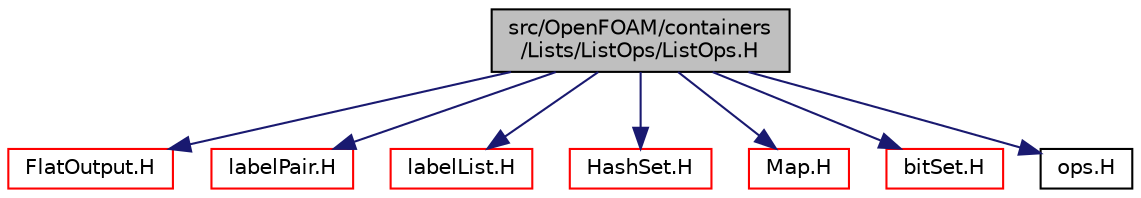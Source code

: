digraph "src/OpenFOAM/containers/Lists/ListOps/ListOps.H"
{
  bgcolor="transparent";
  edge [fontname="Helvetica",fontsize="10",labelfontname="Helvetica",labelfontsize="10"];
  node [fontname="Helvetica",fontsize="10",shape=record];
  Node1 [label="src/OpenFOAM/containers\l/Lists/ListOps/ListOps.H",height=0.2,width=0.4,color="black", fillcolor="grey75", style="filled" fontcolor="black"];
  Node1 -> Node2 [color="midnightblue",fontsize="10",style="solid",fontname="Helvetica"];
  Node2 [label="FlatOutput.H",height=0.2,width=0.4,color="red",URL="$FlatOutput_8H.html"];
  Node1 -> Node3 [color="midnightblue",fontsize="10",style="solid",fontname="Helvetica"];
  Node3 [label="labelPair.H",height=0.2,width=0.4,color="red",URL="$labelPair_8H.html"];
  Node1 -> Node4 [color="midnightblue",fontsize="10",style="solid",fontname="Helvetica"];
  Node4 [label="labelList.H",height=0.2,width=0.4,color="red",URL="$labelList_8H.html"];
  Node1 -> Node5 [color="midnightblue",fontsize="10",style="solid",fontname="Helvetica"];
  Node5 [label="HashSet.H",height=0.2,width=0.4,color="red",URL="$HashSet_8H.html"];
  Node1 -> Node6 [color="midnightblue",fontsize="10",style="solid",fontname="Helvetica"];
  Node6 [label="Map.H",height=0.2,width=0.4,color="red",URL="$Map_8H.html"];
  Node1 -> Node7 [color="midnightblue",fontsize="10",style="solid",fontname="Helvetica"];
  Node7 [label="bitSet.H",height=0.2,width=0.4,color="red",URL="$bitSet_8H.html"];
  Node1 -> Node8 [color="midnightblue",fontsize="10",style="solid",fontname="Helvetica"];
  Node8 [label="ops.H",height=0.2,width=0.4,color="black",URL="$ops_8H.html",tooltip="Various functors for unary and binary operations. Can be used for parallel combine-reduce operations ..."];
}

